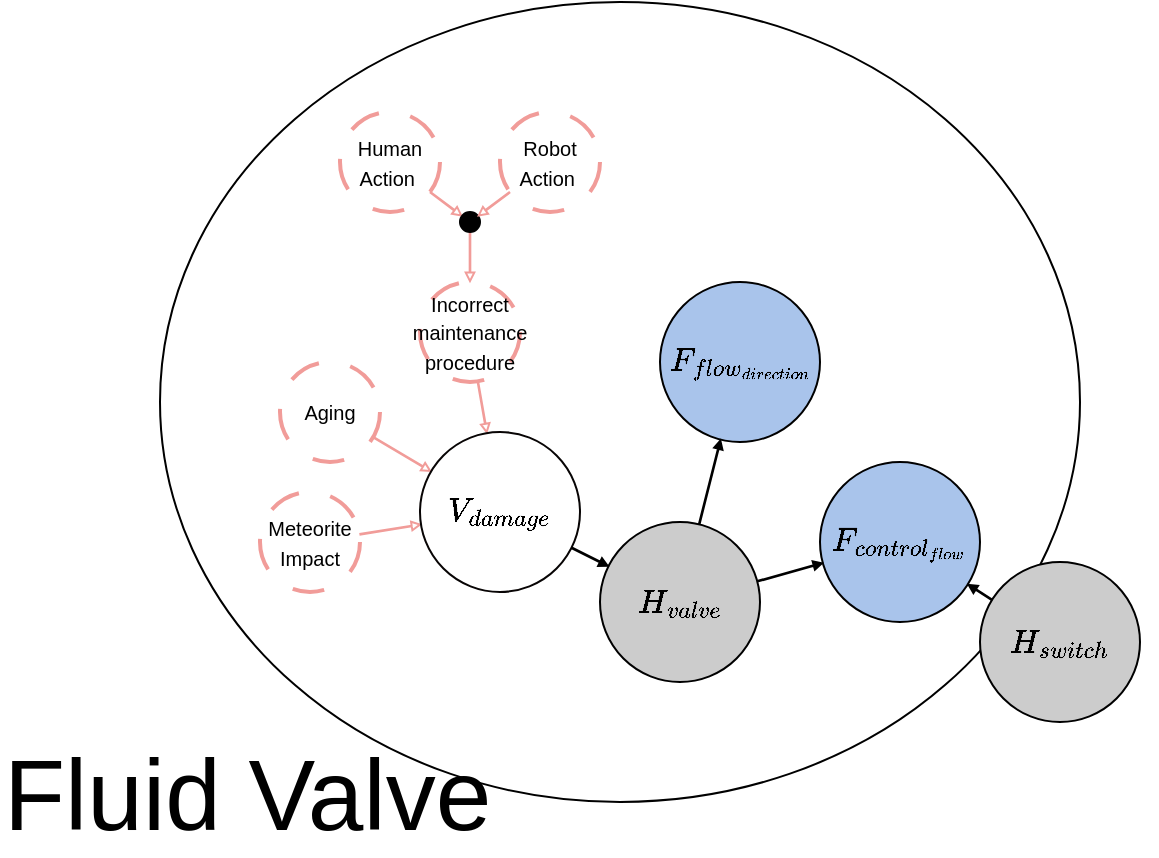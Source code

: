 <mxfile version="22.0.4" type="google">
  <diagram name="Page-1" id="rh3G6_-PAPEWU3ZlsqPR">
    <mxGraphModel grid="1" page="1" gridSize="10" guides="1" tooltips="1" connect="1" arrows="1" fold="1" pageScale="1" pageWidth="850" pageHeight="1100" math="1" shadow="0">
      <root>
        <mxCell id="0" />
        <mxCell id="1" parent="0" />
        <mxCell id="vTeC7MxBw6ICrQF9Bca6-1" value="" style="ellipse;whiteSpace=wrap;html=1;strokeColor=#000000;" vertex="1" parent="1">
          <mxGeometry x="3750" y="90" width="460" height="400" as="geometry" />
        </mxCell>
        <mxCell id="vTeC7MxBw6ICrQF9Bca6-22" value="&lt;font style=&quot;font-size: 10px;&quot;&gt;Meteorite Impact&lt;/font&gt;" style="ellipse;whiteSpace=wrap;html=1;aspect=fixed;fillColor=#FFFFFF;strokeColor=#F19C99;strokeWidth=2;dashed=1;dashPattern=8 8;" vertex="1" parent="1">
          <mxGeometry x="3800" y="335" width="50" height="50" as="geometry" />
        </mxCell>
        <mxCell id="vTeC7MxBw6ICrQF9Bca6-23" value="&lt;font style=&quot;font-size: 10px;&quot;&gt;Aging&lt;/font&gt;" style="ellipse;whiteSpace=wrap;html=1;aspect=fixed;fillColor=#FFFFFF;strokeColor=#F19C99;strokeWidth=2;dashed=1;dashPattern=8 8;" vertex="1" parent="1">
          <mxGeometry x="3810" y="270" width="50" height="50" as="geometry" />
        </mxCell>
        <mxCell id="vTeC7MxBw6ICrQF9Bca6-24" value="&lt;font style=&quot;font-size: 10px;&quot;&gt;Human Action&amp;nbsp;&lt;/font&gt;" style="ellipse;whiteSpace=wrap;html=1;aspect=fixed;fillColor=#FFFFFF;strokeColor=#F19C99;strokeWidth=2;dashed=1;dashPattern=8 8;" vertex="1" parent="1">
          <mxGeometry x="3840" y="145" width="50" height="50" as="geometry" />
        </mxCell>
        <mxCell id="vTeC7MxBw6ICrQF9Bca6-33" value="" style="shape=flexArrow;endArrow=classic;html=1;rounded=0;width=0.323;endSize=1.065;endWidth=2.981;strokeColor=#F19C99;" edge="1" parent="1" source="vTeC7MxBw6ICrQF9Bca6-23" target="XeMKSayyuTM99t79Q65H-1">
          <mxGeometry width="50" height="50" relative="1" as="geometry">
            <mxPoint x="4192" y="-340" as="sourcePoint" />
            <mxPoint x="3910.419" y="327.996" as="targetPoint" />
          </mxGeometry>
        </mxCell>
        <mxCell id="vTeC7MxBw6ICrQF9Bca6-34" value="&lt;font style=&quot;font-size: 10px;&quot;&gt;Incorrect maintenance procedure&lt;/font&gt;" style="ellipse;whiteSpace=wrap;html=1;aspect=fixed;fillColor=#FFFFFF;strokeColor=#F19C99;strokeWidth=2;dashed=1;dashPattern=8 8;" vertex="1" parent="1">
          <mxGeometry x="3880" y="230" width="50" height="50" as="geometry" />
        </mxCell>
        <mxCell id="vTeC7MxBw6ICrQF9Bca6-43" value="" style="shape=flexArrow;endArrow=classic;html=1;rounded=0;width=0.323;endSize=1.065;endWidth=2.981;strokeColor=#F19C99;" edge="1" parent="1" source="vTeC7MxBw6ICrQF9Bca6-34" target="XeMKSayyuTM99t79Q65H-1">
          <mxGeometry width="50" height="50" relative="1" as="geometry">
            <mxPoint x="4015" y="300" as="sourcePoint" />
            <mxPoint x="3914.339" y="325.044" as="targetPoint" />
          </mxGeometry>
        </mxCell>
        <mxCell id="vTeC7MxBw6ICrQF9Bca6-44" value="" style="shape=flexArrow;endArrow=classic;html=1;rounded=0;width=0.323;endSize=1.065;endWidth=2.981;strokeColor=#F19C99;" edge="1" parent="1" source="vTeC7MxBw6ICrQF9Bca6-24" target="vTeC7MxBw6ICrQF9Bca6-37">
          <mxGeometry width="50" height="50" relative="1" as="geometry">
            <mxPoint x="4160" y="370" as="sourcePoint" />
            <mxPoint x="4025" y="340" as="targetPoint" />
          </mxGeometry>
        </mxCell>
        <mxCell id="vTeC7MxBw6ICrQF9Bca6-46" value="" style="shape=flexArrow;endArrow=classic;html=1;rounded=0;width=0.323;endSize=1.065;endWidth=2.981;strokeColor=#F19C99;" edge="1" parent="1" source="vTeC7MxBw6ICrQF9Bca6-37" target="vTeC7MxBw6ICrQF9Bca6-34">
          <mxGeometry width="50" height="50" relative="1" as="geometry">
            <mxPoint x="4150" y="405" as="sourcePoint" />
            <mxPoint x="4170" y="420" as="targetPoint" />
          </mxGeometry>
        </mxCell>
        <mxCell id="vTeC7MxBw6ICrQF9Bca6-48" value="Fluid Valve" style="text;whiteSpace=wrap;html=1;fillColor=none;fontSize=50;" vertex="1" parent="1">
          <mxGeometry x="3670" y="450" width="270" height="40" as="geometry" />
        </mxCell>
        <mxCell id="NYQ7uX_KgyDwKrisCEyU-1" value="" style="shape=flexArrow;endArrow=classic;html=1;rounded=0;width=0.323;endSize=1.065;endWidth=2.981;strokeColor=#F19C99;" edge="1" parent="1" source="vTeC7MxBw6ICrQF9Bca6-22" target="XeMKSayyuTM99t79Q65H-1">
          <mxGeometry width="50" height="50" relative="1" as="geometry">
            <mxPoint x="3793" y="286" as="sourcePoint" />
            <mxPoint x="3910.257" y="331.581" as="targetPoint" />
          </mxGeometry>
        </mxCell>
        <mxCell id="vTeC7MxBw6ICrQF9Bca6-25" value="&lt;font style=&quot;font-size: 10px;&quot;&gt;Robot Action&amp;nbsp;&lt;/font&gt;" style="ellipse;whiteSpace=wrap;html=1;aspect=fixed;fillColor=#FFFFFF;strokeColor=#F19C99;strokeWidth=2;dashed=1;dashPattern=8 8;" vertex="1" parent="1">
          <mxGeometry x="3920" y="145" width="50" height="50" as="geometry" />
        </mxCell>
        <mxCell id="vTeC7MxBw6ICrQF9Bca6-37" value="" style="ellipse;whiteSpace=wrap;html=1;aspect=fixed;fillColor=#000000;strokeColor=#000000;" vertex="1" parent="1">
          <mxGeometry x="3900" y="195" width="10" height="10" as="geometry" />
        </mxCell>
        <mxCell id="NYQ7uX_KgyDwKrisCEyU-4" value="" style="shape=flexArrow;endArrow=classic;html=1;rounded=0;width=0.323;endSize=1.065;endWidth=2.981;strokeColor=#F19C99;" edge="1" parent="1" source="vTeC7MxBw6ICrQF9Bca6-25" target="vTeC7MxBw6ICrQF9Bca6-37">
          <mxGeometry width="50" height="50" relative="1" as="geometry">
            <mxPoint x="4100" y="297.77" as="sourcePoint" />
            <mxPoint x="4186.576" y="402.227" as="targetPoint" />
          </mxGeometry>
        </mxCell>
        <mxCell id="WY3oLRBVxXXiycGQY7xf-1" value="&lt;font style=&quot;font-size: 14px;&quot;&gt;$$F_{control_{flow}}$$&lt;/font&gt;" style="ellipse;whiteSpace=wrap;html=1;aspect=fixed;fillColor=#A9C4EB;" vertex="1" parent="1">
          <mxGeometry x="4080" y="320" width="80" height="80" as="geometry" />
        </mxCell>
        <mxCell id="WY3oLRBVxXXiycGQY7xf-4" value="&lt;font style=&quot;font-size: 14px;&quot;&gt;$$H_{valve}$$&lt;/font&gt;" style="ellipse;whiteSpace=wrap;html=1;aspect=fixed;fillColor=#CCCCCC;" vertex="1" parent="1">
          <mxGeometry x="3970" y="350" width="80" height="80" as="geometry" />
        </mxCell>
        <mxCell id="WY3oLRBVxXXiycGQY7xf-7" value="" style="shape=flexArrow;endArrow=classic;html=1;rounded=0;fillColor=#000000;width=0.323;endSize=1.065;endWidth=2.981;" edge="1" parent="1" source="WY3oLRBVxXXiycGQY7xf-4" target="WY3oLRBVxXXiycGQY7xf-1">
          <mxGeometry width="50" height="50" relative="1" as="geometry">
            <mxPoint x="3810" y="450" as="sourcePoint" />
            <mxPoint x="3900" y="464" as="targetPoint" />
          </mxGeometry>
        </mxCell>
        <mxCell id="6zVZtFdPqvdcJLBxRJ4l-1" value="&lt;div&gt;&lt;font style=&quot;font-size: 14px;&quot;&gt;$$H_{switch}$$&lt;/font&gt;&lt;/div&gt;" style="ellipse;whiteSpace=wrap;html=1;aspect=fixed;fillColor=#CCCCCC;" vertex="1" parent="1">
          <mxGeometry x="4160" y="370" width="80" height="80" as="geometry" />
        </mxCell>
        <mxCell id="6zVZtFdPqvdcJLBxRJ4l-2" value="" style="shape=flexArrow;endArrow=classic;html=1;rounded=0;fillColor=#000000;width=0.323;endSize=1.065;endWidth=2.981;" edge="1" parent="1" source="6zVZtFdPqvdcJLBxRJ4l-1" target="WY3oLRBVxXXiycGQY7xf-1">
          <mxGeometry width="50" height="50" relative="1" as="geometry">
            <mxPoint x="4195" y="191" as="sourcePoint" />
            <mxPoint x="4100" y="309" as="targetPoint" />
          </mxGeometry>
        </mxCell>
        <mxCell id="XeMKSayyuTM99t79Q65H-1" value="&lt;font style=&quot;font-size: 14px;&quot;&gt;$$V_{damage}$$&lt;/font&gt;" style="ellipse;whiteSpace=wrap;html=1;aspect=fixed;fillColor=#FFFFFF;strokeColor=#080505;strokeWidth=1;" vertex="1" parent="1">
          <mxGeometry x="3880" y="305" width="80" height="80" as="geometry" />
        </mxCell>
        <mxCell id="XeMKSayyuTM99t79Q65H-2" value="" style="shape=flexArrow;endArrow=classic;html=1;rounded=0;fillColor=#000000;width=0.323;endSize=1.065;endWidth=2.981;" edge="1" parent="1" source="XeMKSayyuTM99t79Q65H-1" target="WY3oLRBVxXXiycGQY7xf-4">
          <mxGeometry width="50" height="50" relative="1" as="geometry">
            <mxPoint x="4059" y="390" as="sourcePoint" />
            <mxPoint x="4091" y="381" as="targetPoint" />
          </mxGeometry>
        </mxCell>
        <mxCell id="XeMKSayyuTM99t79Q65H-3" value="&lt;font style=&quot;font-size: 14px;&quot;&gt;$$F_{flow_{direction}}$$&lt;/font&gt;" style="ellipse;whiteSpace=wrap;html=1;aspect=fixed;fillColor=#A9C4EB;" vertex="1" parent="1">
          <mxGeometry x="4000" y="230" width="80" height="80" as="geometry" />
        </mxCell>
        <mxCell id="XeMKSayyuTM99t79Q65H-4" value="" style="shape=flexArrow;endArrow=classic;html=1;rounded=0;fillColor=#000000;width=0.323;endSize=1.065;endWidth=2.981;" edge="1" parent="1" source="WY3oLRBVxXXiycGQY7xf-4" target="XeMKSayyuTM99t79Q65H-3">
          <mxGeometry width="50" height="50" relative="1" as="geometry">
            <mxPoint x="4059" y="390" as="sourcePoint" />
            <mxPoint x="4091" y="381" as="targetPoint" />
          </mxGeometry>
        </mxCell>
      </root>
    </mxGraphModel>
  </diagram>
</mxfile>
